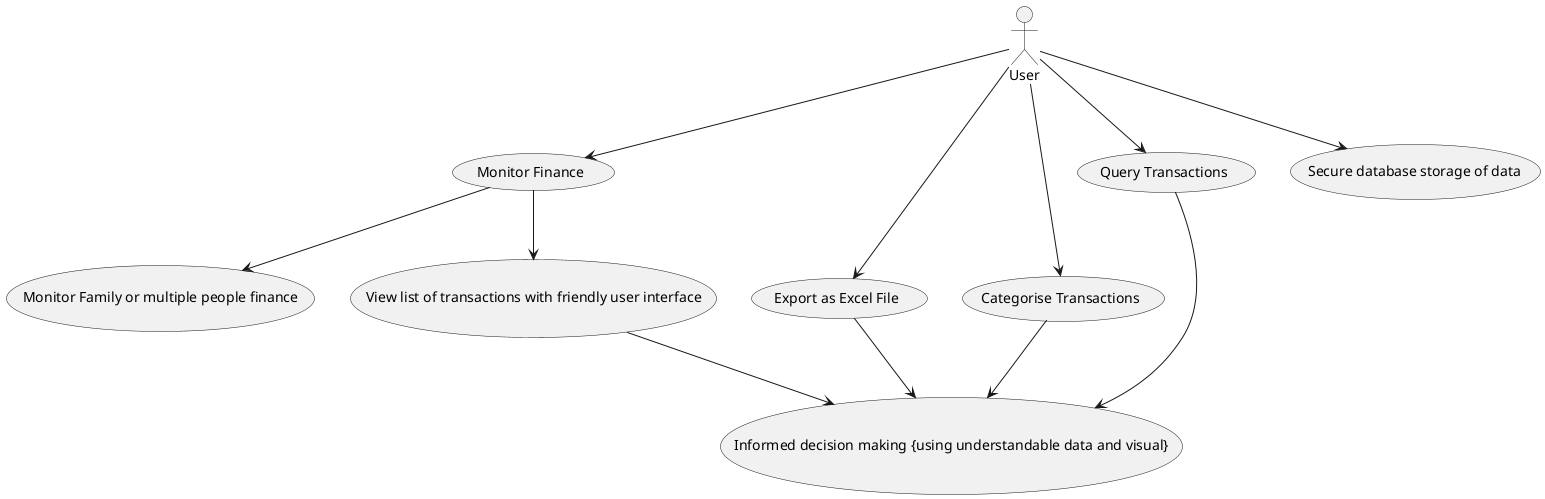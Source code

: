 @startuml
'https://plantuml.com/use-case-diagram


(Monitor Family or multiple people finance) as (mf)

(View list of transactions with friendly user interface) as (frui)

(Informed decision making {using understandable data and visual}) as (ifd)

User --> (Monitor Finance)

(Monitor Finance) --> (mf)

(Monitor Finance) --> (frui)

(frui) --> (ifd)

User --> (Export as Excel File)

(Export as Excel File) --> (ifd)

User --> (Categorise Transactions)

(Categorise Transactions) --> (ifd)

User --> (Query Transactions)

(Query Transactions) --> (ifd)

User --> (Secure database storage of data)






@enduml